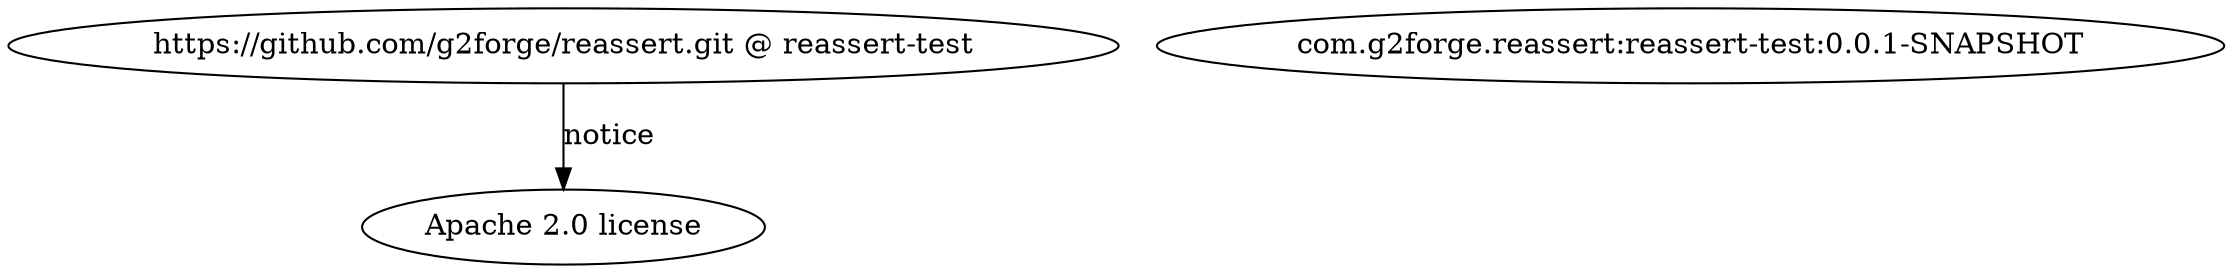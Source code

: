 digraph reassert {
	Apache_2_0 [label="Apache 2.0 license"];
	com_g2forge_reassert_reassert_test_0_0_1_SNAPSHOT_artifact [label="com.g2forge.reassert:reassert-test:0.0.1-SNAPSHOT"];
	https___github_com_g2forge_reassert_git___reassert_test_artifact [label="https://github.com/g2forge/reassert.git @ reassert-test"];
	https___github_com_g2forge_reassert_git___reassert_test_artifact -> Apache_2_0 [label="notice"];
}